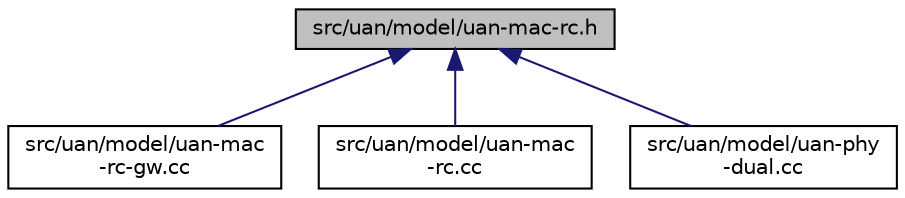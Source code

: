 digraph "src/uan/model/uan-mac-rc.h"
{
 // LATEX_PDF_SIZE
  edge [fontname="Helvetica",fontsize="10",labelfontname="Helvetica",labelfontsize="10"];
  node [fontname="Helvetica",fontsize="10",shape=record];
  Node1 [label="src/uan/model/uan-mac-rc.h",height=0.2,width=0.4,color="black", fillcolor="grey75", style="filled", fontcolor="black",tooltip=" "];
  Node1 -> Node2 [dir="back",color="midnightblue",fontsize="10",style="solid",fontname="Helvetica"];
  Node2 [label="src/uan/model/uan-mac\l-rc-gw.cc",height=0.2,width=0.4,color="black", fillcolor="white", style="filled",URL="$uan-mac-rc-gw_8cc.html",tooltip=" "];
  Node1 -> Node3 [dir="back",color="midnightblue",fontsize="10",style="solid",fontname="Helvetica"];
  Node3 [label="src/uan/model/uan-mac\l-rc.cc",height=0.2,width=0.4,color="black", fillcolor="white", style="filled",URL="$uan-mac-rc_8cc.html",tooltip=" "];
  Node1 -> Node4 [dir="back",color="midnightblue",fontsize="10",style="solid",fontname="Helvetica"];
  Node4 [label="src/uan/model/uan-phy\l-dual.cc",height=0.2,width=0.4,color="black", fillcolor="white", style="filled",URL="$uan-phy-dual_8cc.html",tooltip=" "];
}
